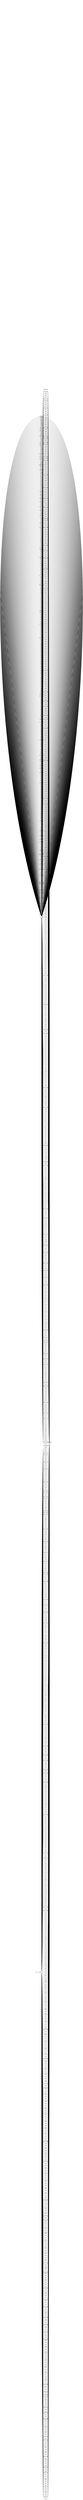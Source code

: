 digraph Automaton {
  rankdir = LR;
  0 [shape=doublecircle,label=""];
  0 -> 0 [label="\u0430-\u045f"]
  0 -> 0 [label="\u1e8b"]
  0 -> 0 [label="\u0371"]
  0 -> 0 [label="\u0523"]
  0 -> 0 [label="\ua697-\ua721"]
  0 -> 0 [label="\u1f60-\u1f67"]
  0 -> 0 [label="\u0521"]
  0 -> 0 [label="\u0525"]
  0 -> 0 [label="\u1e87"]
  0 -> 0 [label="\u1ffd-\u2125"]
  0 -> 0 [label="\u01b6"]
  0 -> 0 [label="\u01b4"]
  0 -> 0 [label="\u1e89"]
  0 -> 0 [label="\uff3b-\uffff"]
  0 -> 0 [label="\u1e85"]
  0 -> 0 [label="\u1f5e"]
  0 -> 0 [label="\u051b"]
  0 -> 0 [label="\u1f5c"]
  0 -> 0 [label="\u051f"]
  0 -> 0 [label="\u1e81"]
  0 -> 0 [label="\u01b9-\u01bb"]
  0 -> 0 [label="\u051d"]
  0 -> 0 [label="\u1f5a"]
  0 -> 0 [label="\u1e83"]
  0 -> 0 [label="\u01c6"]
  0 -> 0 [label="\u0377-\u0385"]
  0 -> 0 [label="\u1f57-\u1f58"]
  0 -> 0 [label="\u1f55"]
  0 -> 0 [label="\u2170-\u2182"]
  0 -> 0 [label="\u01bd-\u01c3"]
  0 -> 0 [label="\u1e95"]
  0 -> 0 [label="\u1e91"]
  0 -> 0 [label="\u01cc"]
  0 -> 1 [label="\u0000-\u0020"]
  0 -> 0 [label="\u1f53"]
  0 -> 0 [label="\u1e93"]
  0 -> 0 [label="\u1f51"]
  0 -> 0 [label="\u1f4e-\u1f4f"]
  0 -> 0 [label="\u0527-\u0530"]
  0 -> 0 [label="\u0373-\u0375"]
  0 -> 0 [label="\u01c9"]
  0 -> 0 [label="\u1e8d"]
  0 -> 0 [label="\u00d7"]
  0 -> 0 [label="\u1e8f"]
  0 -> 0 [label="\u0507"]
  0 -> 0 [label="\u1e73"]
  0 -> 0 [label="\u019e"]
  0 -> 0 [label="\ua7a9-\ufaff"]
  0 -> 0 [label="\u0465"]
  0 -> 0 [label="\u0509"]
  0 -> 0 [label="\u038b"]
  0 -> 0 [label="\u1e71"]
  0 -> 0 [label="\u1e6f"]
  0 -> 0 [label="\u0461"]
  0 -> 0 [label="\u0199-\u019b"]
  0 -> 0 [label="\u050b"]
  0 -> 0 [label="\u1e6d"]
  0 -> 0 [label="\u0463"]
  0 -> 0 [label="\u0387"]
  0 -> 0 [label="\ua7a7"]
  0 -> 0 [label="\u1f40-\u1f47"]
  0 -> 0 [label="\u0501"]
  0 -> 0 [label="\u01a5"]
  0 -> 0 [label="\u0503"]
  0 -> 0 [label="\u1e6b"]
  0 -> 0 [label="\ufb07-\ufb12"]
  0 -> 0 [label="\u1e69"]
  0 -> 0 [label="\u01a1"]
  0 -> 0 [label="\u1e67"]
  0 -> 0 [label="\u0505"]
  0 -> 0 [label="\u01a3"]
  0 -> 0 [label="\u01aa-\u01ab"]
  0 -> 0 [label="\u10c6-\u1dff"]
  0 -> 0 [label="\u1e7f"]
  0 -> 0 [label="\u0515"]
  0 -> 0 [label="\u1e7d"]
  0 -> 0 [label="\u24d0-\u2bff"]
  0 -> 0 [label="\u0517"]
  0 -> 0 [label="\u1e7b"]
  0 -> 0 [label="\u0519"]
  0 -> 0 [label="\u01a8"]
  0 -> 0 [label="\ua7a5"]
  0 -> 0 [label="\u1e79"]
  0 -> 0 [label="\u050d"]
  0 -> 0 [label="\u01b0"]
  0 -> 0 [label="\u050f"]
  0 -> 0 [label="\u2cee-\ua63f"]
  0 -> 0 [label="\u1e77"]
  0 -> 0 [label="\u0511"]
  0 -> 0 [label="\u1f30-\u1f37"]
  0 -> 0 [label="\u1e75"]
  0 -> 0 [label="\ua7a3"]
  0 -> 0 [label="\u01ad"]
  0 -> 0 [label="\u00df-\u00ff"]
  0 -> 0 [label="\u0513"]
  0 -> 0 [label="\ua7a1"]
  0 -> 0 [label="\u038d"]
  0 -> 0 [label="\u0113"]
  0 -> 0 [label="\u04f3"]
  0 -> 0 [label="\ufb18-\uff20"]
  0 -> 0 [label="\u01e9"]
  0 -> 0 [label="\u1ebb"]
  0 -> 0 [label="\u01e7"]
  0 -> 0 [label="\u0111"]
  0 -> 0 [label="\u04f1"]
  0 -> 0 [label="!-@"]
  0 -> 0 [label="\u1ebd"]
  0 -> 0 [label="\u04ef"]
  0 -> 0 [label="\u010f"]
  0 -> 0 [label="\u1ebf"]
  0 -> 0 [label="\u2c2f-\u2c5f"]
  0 -> 0 [label="\u04ed"]
  0 -> 0 [label="\u01eb"]
  0 -> 0 [label="\u010d"]
  0 -> 0 [label="\u0119"]
  0 -> 0 [label="\u01ef"]
  0 -> 0 [label="\ua723"]
  0 -> 0 [label="\u01ed"]
  0 -> 0 [label="\u1eb5"]
  0 -> 0 [label="\u0117"]
  0 -> 0 [label="\u04eb"]
  0 -> 0 [label="\u1eb7"]
  0 -> 0 [label="\ua725"]
  0 -> 0 [label="\u0115"]
  0 -> 0 [label="\u04e9"]
  0 -> 0 [label="\u01f3"]
  0 -> 0 [label="\u04e7"]
  0 -> 0 [label="\u1eb9"]
  0 -> 0 [label="\ua729"]
  0 -> 0 [label="\u0105"]
  0 -> 0 [label="\u04ff"]
  0 -> 0 [label="\u01f5"]
  0 -> 0 [label="\u1ec7"]
  0 -> 0 [label="\u1ec9"]
  0 -> 0 [label="\u04fd"]
  0 -> 0 [label="\ua727"]
  0 -> 0 [label="\u1ecb"]
  0 -> 0 [label="\u01f9"]
  0 -> 0 [label="\u0103"]
  0 -> 0 [label="\u04fb"]
  0 -> 0 [label="\ua72b"]
  0 -> 0 [label="\u0101"]
  0 -> 0 [label="\u04f9"]
  0 -> 0 [label="\u1ec1"]
  0 -> 0 [label="\u1ec3"]
  0 -> 0 [label="\u01fb"]
  0 -> 0 [label="\u010b"]
  0 -> 0 [label="\u04f7"]
  0 -> 0 [label="\ua72d"]
  0 -> 0 [label="\ua733"]
  0 -> 0 [label="\u0109"]
  0 -> 0 [label="\u04f5"]
  0 -> 0 [label="\u01ff"]
  0 -> 0 [label="\u0107"]
  0 -> 0 [label="\u01fd"]
  0 -> 0 [label="\ua72f-\ua731"]
  0 -> 0 [label="\u1ec5"]
  0 -> 0 [label="\u012b"]
  0 -> 0 [label="\u04d7"]
  0 -> 0 [label="\u01ce"]
  0 -> 0 [label="\u1ea3"]
  0 -> 0 [label="\u1ea1"]
  0 -> 0 [label="\u2c61"]
  0 -> 0 [label="\u04d9"]
  0 -> 0 [label="\u1ea5"]
  0 -> 0 [label="\u01d0"]
  0 -> 0 [label="\u0127"]
  0 -> 0 [label="\u2c65-\u2c66"]
  0 -> 0 [label="\u01d2"]
  0 -> 0 [label="\u0129"]
  0 -> 0 [label="\u04d5"]
  0 -> 0 [label="\u01d4"]
  0 -> 0 [label="\u1e9c-\u1e9d"]
  0 -> 0 [label="\u04d1"]
  0 -> 0 [label="\u0133"]
  0 -> 0 [label="\u2133-\u215f"]
  0 -> 0 [label="\u01d6"]
  0 -> 0 [label="\u04d3"]
  0 -> 0 [label="\u1e9f"]
  0 -> 0 [label="\u012d"]
  0 -> 0 [label="\u04ce-\u04cf"]
  0 -> 0 [label="\u01d8"]
  0 -> 0 [label="\u1f70-\u1f7f"]
  0 -> 0 [label="\u012f"]
  0 -> 0 [label="\u011d"]
  0 -> 0 [label="\u01da"]
  0 -> 0 [label="\u1eaf"]
  0 -> 0 [label="\u01dc-\u01dd"]
  0 -> 0 [label="\u011f"]
  0 -> 0 [label="\u1ead"]
  0 -> 0 [label="\u04e5"]
  0 -> 0 [label="\u04e1"]
  0 -> 0 [label="\u1eb3"]
  0 -> 0 [label="\u011b"]
  0 -> 0 [label="\u04e3"]
  0 -> 0 [label="\u1eb1"]
  0 -> 0 [label="\u01df"]
  0 -> 0 [label="\u01e1"]
  0 -> 0 [label="\u1ea9"]
  0 -> 0 [label="\u04dd"]
  0 -> 0 [label="\u0125"]
  0 -> 0 [label="\u01e3"]
  0 -> 0 [label="\u1ea7"]
  0 -> 0 [label="\u04df"]
  0 -> 0 [label="\u04db"]
  0 -> 0 [label="\u0346-\u036f"]
  0 -> 0 [label="\u0121"]
  0 -> 0 [label="\u1eab"]
  0 -> 0 [label="\u01e5"]
  0 -> 0 [label="\u0123"]
  0 -> 0 [label="\u1fc5"]
  0 -> 0 [label="\u1e0d"]
  0 -> 0 [label="\u1eeb"]
  0 -> 0 [label="\u0148"]
  0 -> 0 [label="\ua657"]
  0 -> 0 [label="\u0225"]
  0 -> 0 [label="\ua765"]
  0 -> 0 [label="\ua659"]
  0 -> 0 [label="\ua68b"]
  0 -> 0 [label="\u1e0f"]
  0 -> 0 [label="\u04ab"]
  0 -> 0 [label="\u0223"]
  0 -> 0 [label="\ua689"]
  0 -> 0 [label="\ua761"]
  0 -> 0 [label="\u1e11"]
  0 -> 0 [label="\u04a9"]
  0 -> 0 [label="\u2c73-\u2c74"]
  0 -> 0 [label="\u1ee7"]
  0 -> 0 [label="\u04a7"]
  0 -> 0 [label="\u1fbf-\u1fc1"]
  0 -> 0 [label="\u1ee9"]
  0 -> 0 [label="\u0221"]
  0 -> 0 [label="\ua655"]
  0 -> 0 [label="\u014b"]
  0 -> 0 [label="\ua763"]
  0 -> 0 [label="\ua687"]
  0 -> 0 [label="\u1e13"]
  0 -> 0 [label="\ua75d"]
  0 -> 0 [label="\u1ef1"]
  0 -> 0 [label="\u0142"]
  0 -> 0 [label="\ua651"]
  0 -> 0 [label="\ua685"]
  0 -> 0 [label="\u03d7"]
  0 -> 0 [label="\u021f"]
  0 -> 0 [label="\u04b3"]
  0 -> 0 [label="\ua75f"]
  0 -> 0 [label="\u1ef3"]
  0 -> 0 [label="\u0140"]
  0 -> 0 [label="\ua653"]
  0 -> 0 [label="\u03d9"]
  0 -> 0 [label="\u1e15"]
  0 -> 0 [label="\u021d"]
  0 -> 0 [label="\u04b1"]
  0 -> 0 [label="\ua683"]
  0 -> 0 [label="\u1e17"]
  0 -> 0 [label="\u04af"]
  0 -> 0 [label="\u2c76-\u2c7d"]
  0 -> 0 [label="\ua75b"]
  0 -> 0 [label="\u03d2-\u03d4"]
  0 -> 0 [label="\ua64d"]
  0 -> 0 [label="\u1eed"]
  0 -> 0 [label="\u0146"]
  0 -> 0 [label="\u04ad"]
  0 -> 0 [label="\u021b"]
  0 -> 0 [label="\ua681"]
  0 -> 0 [label="\ua64f"]
  0 -> 0 [label="\u1eef"]
  0 -> 0 [label="\u0144"]
  0 -> 0 [label="\u1e19"]
  0 -> 0 [label="\u1e01"]
  0 -> 0 [label="\u2c6a"]
  0 -> 0 [label="\u1ef7"]
  0 -> 0 [label="\u013c"]
  0 -> 0 [label="\u03dd"]
  0 -> 0 [label="\u049f"]
  0 -> 0 [label="\ua757"]
  0 -> 0 [label="\ua759"]
  0 -> 0 [label="\ua665"]
  0 -> 0 [label="\u03df"]
  0 -> 0 [label="\u1e03"]
  0 -> 0 [label="\u2c6c"]
  0 -> 0 [label="\u1ef9"]
  0 -> 0 [label="\u013a"]
  0 -> 0 [label="\u0231"]
  0 -> 0 [label="\u049d"]
  0 -> 0 [label="\u022f"]
  0 -> 0 [label="\ua695"]
  0 -> 0 [label="\ua661"]
  0 -> 0 [label="\u03db"]
  0 -> 0 [label="\u1fb5"]
  0 -> 0 [label="\u049b"]
  0 -> 0 [label="\u2c68"]
  0 -> 0 [label="\u1ef5"]
  0 -> 0 [label="\u013e"]
  0 -> 0 [label="\u022d"]
  0 -> 0 [label="\ua755"]
  0 -> 0 [label="\u1e05"]
  0 -> 0 [label="\ua663"]
  0 -> 0 [label="\ua751"]
  0 -> 0 [label="\u1efd"]
  0 -> 0 [label="\ua65d"]
  0 -> 0 [label="\ua693"]
  0 -> 0 [label="\u1e07"]
  0 -> 0 [label="\u0135"]
  0 -> 0 [label="\u04a5"]
  0 -> 0 [label="\u2c71"]
  0 -> 0 [label="\ua753"]
  0 -> 0 [label="\ua65f"]
  0 -> 0 [label="\u03e5"]
  0 -> 0 [label="\u1e09"]
  0 -> 0 [label="\ua691"]
  0 -> 0 [label="\u1fbd"]
  0 -> 0 [label="\u022b"]
  0 -> 0 [label="\ua68f"]
  0 -> 0 [label="\u1e0b"]
  0 -> 0 [label="\u04a3"]
  0 -> 0 [label="\ua65b"]
  0 -> 0 [label="\u03e1"]
  0 -> 0 [label="\u0229"]
  0 -> 0 [label="\u1efb"]
  0 -> 0 [label="\ua74d"]
  0 -> 0 [label="\u04a1"]
  0 -> 0 [label="\u0227"]
  0 -> 0 [label="\ua68d"]
  0 -> 0 [label="\u0137-\u0138"]
  0 -> 0 [label="\ua74f"]
  0 -> 0 [label="\u03e3"]
  0 -> 0 [label="\u020b"]
  0 -> 0 [label="\u2c93"]
  0 -> 0 [label="\u1ed3"]
  0 -> 0 [label="\u1e29"]
  0 -> 0 [label="\u0161"]
  0 -> 0 [label="\u04c4"]
  0 -> 0 [label="\u2c91"]
  0 -> 0 [label="\u03eb"]
  0 -> 0 [label="\u1ed1"]
  0 -> 0 [label="\u1e27"]
  0 -> 0 [label="\u0163"]
  0 -> 0 [label="\u04c6"]
  0 -> 0 [label="\ua74b"]
  0 -> 0 [label="\u024f-\u0344"]
  0 -> 0 [label="\u03e9"]
  0 -> 0 [label="\ua749"]
  0 -> 0 [label="\u0207"]
  0 -> 0 [label="\u1ecf"]
  0 -> 0 [label="\u2c8f"]
  0 -> 0 [label="\u04c2"]
  0 -> 0 [label="\ua747"]
  0 -> 0 [label="\u0209"]
  0 -> 0 [label="\u0165"]
  0 -> 0 [label="\u1ecd"]
  0 -> 0 [label="\u2c8d"]
  0 -> 0 [label="\u03e7"]
  0 -> 0 [label="\u1e2b"]
  0 -> 0 [label="\u03f2-\u03f3"]
  0 -> 0 [label="\ua66b"]
  0 -> 0 [label="\u1fb0-\u1fb1"]
  0 -> 0 [label="\u1e2f"]
  0 -> 0 [label="\u2c99"]
  0 -> 0 [label="\ua745"]
  0 -> 0 [label="\u04ca"]
  0 -> 0 [label="\u1ed9"]
  0 -> 0 [label="\u015b"]
  0 -> 0 [label="\u1e2d"]
  0 -> 0 [label="\u2c97"]
  0 -> 0 [label="\u0205"]
  0 -> 0 [label="\u04cc"]
  0 -> 0 [label="\u1ed7"]
  0 -> 0 [label="\u0201"]
  0 -> 0 [label="\u015d"]
  0 -> 0 [label="\ua743"]
  0 -> 0 [label="\ua667"]
  0 -> 0 [label="\u1e33"]
  0 -> 0 [label="\u1ed5"]
  0 -> 0 [label="\u2c95"]
  0 -> 0 [label="\u03ef"]
  0 -> 0 [label="\u04c8"]
  0 -> 0 [label="\ua669"]
  0 -> 0 [label="\u0203"]
  0 -> 0 [label="\u015f"]
  0 -> 0 [label="\u03ed"]
  0 -> 0 [label="\ua741"]
  0 -> 0 [label="\u1e31"]
  0 -> 0 [label="\u2c85"]
  0 -> 0 [label="\u0217"]
  0 -> 0 [label="\u03f8"]
  0 -> 0 [label="\u0557-\u0586"]
  0 -> 0 [label="\u1edf"]
  0 -> 0 [label="\u04b7"]
  0 -> 0 [label="\ua73f"]
  0 -> 0 [label="\u1edd"]
  0 -> 0 [label="\u04b9"]
  0 -> 0 [label="\u1e1b"]
  0 -> 0 [label="\ua73d"]
  0 -> 0 [label="\ua64b"]
  0 -> 0 [label="\u0219"]
  0 -> 0 [label="\u0155"]
  0 -> 0 [label="\u2127-\u2129"]
  0 -> 0 [label="\u03f6"]
  0 -> 0 [label="\ua649"]
  0 -> 0 [label="\u0157"]
  0 -> 0 [label="\u1e1f"]
  0 -> 0 [label="\u2c83"]
  0 -> 0 [label="\ua73b"]
  0 -> 0 [label="\ua647"]
  0 -> 0 [label="\u0215"]
  0 -> 0 [label="\u0159"]
  0 -> 0 [label="\u1e1d"]
  0 -> 0 [label="\u2c81"]
  0 -> 0 [label="\u1edb"]
  0 -> 0 [label="\u04b5"]
  0 -> 0 [label="\u1e23"]
  0 -> 0 [label="\ua645"]
  0 -> 0 [label="\ua739"]
  0 -> 0 [label="\u1ee5"]
  0 -> 0 [label="\u0211"]
  0 -> 0 [label="\u014d"]
  0 -> 0 [label="\u04bd"]
  0 -> 0 [label="\ua66d-\ua67f"]
  0 -> 0 [label="\u1e21"]
  0 -> 0 [label="\u2c8b"]
  0 -> 0 [label="\ua737"]
  0 -> 0 [label="\u0213"]
  0 -> 0 [label="\u014f"]
  0 -> 0 [label="\u04bf"]
  0 -> 0 [label="\u020d"]
  0 -> 0 [label="\u0151"]
  0 -> 0 [label="\u03fb-\u03fc"]
  0 -> 0 [label="\u04bb"]
  0 -> 0 [label="\u212c-\u2131"]
  0 -> 0 [label="\u1ee3"]
  0 -> 0 [label="\ua643"]
  0 -> 0 [label="\ua735"]
  0 -> 0 [label="\u1e25"]
  0 -> 0 [label="\u2c89"]
  0 -> 0 [label="\u2c87"]
  0 -> 0 [label="[-\u00b4"]
  0 -> 0 [label="\u020f"]
  0 -> 0 [label="\u0153"]
  0 -> 0 [label="\u1ee1"]
  0 -> 0 [label="\ua641"]
  0 -> 0 [label="\u0475"]
  0 -> 0 [label="\u1ff5"]
  0 -> 0 [label="\u2ca7"]
  0 -> 0 [label="\u2ca9"]
  0 -> 0 [label="\u1e45"]
  0 -> 0 [label="\u017e"]
  0 -> 0 [label="\u2cab"]
  0 -> 0 [label="\u017c"]
  0 -> 0 [label="\u0479"]
  0 -> 0 [label="\u1e41"]
  0 -> 0 [label="\u017a"]
  0 -> 0 [label="\u0477"]
  0 -> 0 [label="\ua791-\ua79f"]
  0 -> 0 [label="\u1e43"]
  0 -> 0 [label="\u2cad"]
  0 -> 0 [label="\u1e4b"]
  0 -> 0 [label="\u0177"]
  0 -> 0 [label="\ua78e-\ua78f"]
  0 -> 0 [label="\u047b"]
  0 -> 0 [label="\u03a2"]
  0 -> 0 [label="\u2caf"]
  0 -> 0 [label="\u024d"]
  0 -> 0 [label="\u2cb1"]
  0 -> 0 [label="\u047f"]
  0 -> 0 [label="\u1e47"]
  0 -> 0 [label="\u0175"]
  0 -> 0 [label="\u1f1e-\u1f27"]
  0 -> 0 [label="\u2cb3"]
  0 -> 0 [label="\u047d"]
  0 -> 0 [label="\u1e49"]
  0 -> 0 [label="\u0469"]
  0 -> 0 [label="\u0173"]
  0 -> 0 [label="\u2ce3-\u2cea"]
  0 -> 0 [label="\u2c9b"]
  0 -> 0 [label="\u1e37"]
  0 -> 0 [label="\u0171"]
  0 -> 0 [label="\ua787-\ua78a"]
  0 -> 0 [label="\u1e39"]
  0 -> 0 [label="\u0467"]
  0 -> 0 [label="\u2c9d"]
  0 -> 0 [label="\u016f"]
  0 -> 0 [label="\u2c9f"]
  0 -> 0 [label="\u0588-\u109f"]
  0 -> 0 [label="\u2cec"]
  0 -> 0 [label="\ua78c"]
  0 -> 0 [label="\u046b"]
  0 -> 0 [label="\u2184-\u24b5"]
  0 -> 0 [label="\u016d"]
  0 -> 0 [label="\u1e35"]
  0 -> 0 [label="\ua781"]
  0 -> 0 [label="\u1fed-\u1ff1"]
  0 -> 0 [label="\u2ca1"]
  0 -> 0 [label="\u046f"]
  0 -> 0 [label="\u1e3d"]
  0 -> 0 [label="\u03ac-\u03af"]
  0 -> 0 [label="\u016b"]
  0 -> 0 [label="\ua783"]
  0 -> 0 [label="\u2ca3"]
  0 -> 0 [label="\u046d"]
  0 -> 0 [label="\u1e3f"]
  0 -> 0 [label="\u0473"]
  0 -> 0 [label="\u1e3b"]
  0 -> 0 [label="\u0169"]
  0 -> 0 [label="\u2ca5"]
  0 -> 0 [label="\u0471"]
  0 -> 0 [label="\ua785"]
  0 -> 0 [label="\u0167"]
  0 -> 0 [label="\u1e5f"]
  0 -> 0 [label="\u2cc3"]
  0 -> 0 [label="\u048d"]
  0 -> 0 [label="\ua77c"]
  0 -> 0 [label="\u023c"]
  0 -> 0 [label="\ua77a"]
  0 -> 0 [label="\u1e5d"]
  0 -> 0 [label="\u2cc1"]
  0 -> 0 [label="\u048f"]
  0 -> 0 [label="\u2cdb"]
  0 -> 0 [label="\u2cdf"]
  0 -> 0 [label="\ua77f"]
  0 -> 0 [label="\u00b6-\u00bf"]
  0 -> 0 [label="\u0491"]
  0 -> 0 [label="\u2cc5"]
  0 -> 0 [label="\u0195"]
  0 -> 0 [label="\u1fdc-\u1fe1"]
  0 -> 0 [label="\u2cdd"]
  0 -> 0 [label="\u023f-\u0240"]
  0 -> 0 [label="\u1eff-\u1f07"]
  0 -> 0 [label="\u1e5b"]
  0 -> 0 [label="\u0493"]
  0 -> 0 [label="\u1e65"]
  0 -> 0 [label="\u2cc9"]
  0 -> 0 [label="\u0192"]
  0 -> 0 [label="\u03b1-\u03c1"]
  0 -> 0 [label="\u0495"]
  0 -> 0 [label="\u2ce1"]
  0 -> 0 [label="\ua76f-\ua778"]
  0 -> 0 [label="\u2cc7"]
  0 -> 0 [label="\u0497"]
  0 -> 0 [label="\u0233-\u0239"]
  0 -> 0 [label="\u1e63"]
  0 -> 0 [label="\u1fe5"]
  0 -> 0 [label="\u2ccb"]
  0 -> 0 [label="\u1e61"]
  0 -> 0 [label="\u0499"]
  0 -> 0 [label="\u1e53"]
  0 -> 0 [label="\u2cb5"]
  0 -> 0 [label="\u0247"]
  0 -> 0 [label="\u2ccf"]
  0 -> 0 [label="\u1fcd-\u1fd1"]
  0 -> 0 [label="\u1e51"]
  0 -> 0 [label="\u018c-\u018d"]
  0 -> 0 [label="\u0249"]
  0 -> 0 [label="\ua76d"]
  0 -> 0 [label="\u2ccd"]
  0 -> 0 [label="\u2cd3"]
  0 -> 0 [label="\u1e4f"]
  0 -> 0 [label="\u2cb9"]
  0 -> 0 [label="\u024b"]
  0 -> 0 [label="\u2cb7"]
  0 -> 0 [label="\u0481-\u0489"]
  0 -> 0 [label="\u2cd1"]
  0 -> 0 [label="\u0188"]
  0 -> 0 [label="\u1e4d"]
  0 -> 0 [label="\ua769"]
  0 -> 0 [label="\u1e59"]
  0 -> 0 [label="\u1fd4-\u1fd5"]
  0 -> 0 [label="\u2cd5"]
  0 -> 0 [label="\u0242"]
  0 -> 0 [label="\u1f10-\u1f17"]
  0 -> 0 [label="\ua767"]
  0 -> 0 [label="\u1e57"]
  0 -> 0 [label="\u2cbb"]
  0 -> 0 [label="\u0185"]
  0 -> 0 [label="\u2cd9"]
  0 -> 0 [label="\u048b"]
  0 -> 0 [label="\u2cbf"]
  0 -> 0 [label="\u1e55"]
  0 -> 0 [label="\u0180"]
  0 -> 0 [label="\u2cbd"]
  0 -> 0 [label="\u0183"]
  0 -> 0 [label="\ua76b"]
  0 -> 0 [label="\u03c3-\u03ce"]
  0 -> 0 [label="\u2cd7"]
  1 [shape=circle,label=""];
  1 -> 0 [label="\u0430-\u045f"]
  1 -> 0 [label="\u1e8b"]
  1 -> 0 [label="\u0371"]
  1 -> 0 [label="\u0523"]
  1 -> 0 [label="\ua697-\ua721"]
  1 -> 0 [label="\u1f60-\u1f67"]
  1 -> 0 [label="\u0521"]
  1 -> 0 [label="\u0525"]
  1 -> 0 [label="\u1e87"]
  1 -> 0 [label="\u1ffd-\u2125"]
  1 -> 0 [label="\u01b6"]
  1 -> 0 [label="\u01b4"]
  1 -> 0 [label="\u1e89"]
  1 -> 0 [label="\uff3b-\uffff"]
  1 -> 0 [label="\u1e85"]
  1 -> 0 [label="\u1f5e"]
  1 -> 0 [label="\u051b"]
  1 -> 0 [label="\u1f5c"]
  1 -> 0 [label="\u051f"]
  1 -> 0 [label="\u1e81"]
  1 -> 0 [label="\u01b9-\u01bb"]
  1 -> 0 [label="\u051d"]
  1 -> 0 [label="\u1f5a"]
  1 -> 0 [label="\u1e83"]
  1 -> 0 [label="\u01c6"]
  1 -> 0 [label="\u0377-\u0385"]
  1 -> 0 [label="\u1f57-\u1f58"]
  1 -> 0 [label="\u1f55"]
  1 -> 0 [label="\u2170-\u2182"]
  1 -> 0 [label="\u01bd-\u01c3"]
  1 -> 0 [label="\u1e95"]
  1 -> 0 [label="\u1e91"]
  1 -> 0 [label="\u01cc"]
  1 -> 1 [label="\u0000-\u0020"]
  1 -> 0 [label="\u1f53"]
  1 -> 0 [label="\u1e93"]
  1 -> 0 [label="\u1f51"]
  1 -> 0 [label="\u1f4e-\u1f4f"]
  1 -> 0 [label="\u0527-\u0530"]
  1 -> 0 [label="\u0373-\u0375"]
  1 -> 0 [label="\u01c9"]
  1 -> 0 [label="\u1e8d"]
  1 -> 0 [label="\u00d7"]
  1 -> 0 [label="\u1e8f"]
  1 -> 0 [label="\u0507"]
  1 -> 0 [label="\u1e73"]
  1 -> 0 [label="\u019e"]
  1 -> 0 [label="\ua7a9-\ufaff"]
  1 -> 0 [label="\u0465"]
  1 -> 0 [label="\u0509"]
  1 -> 0 [label="\u038b"]
  1 -> 0 [label="\u1e71"]
  1 -> 0 [label="\u1e6f"]
  1 -> 0 [label="\u0461"]
  1 -> 0 [label="\u0199-\u019b"]
  1 -> 0 [label="\u050b"]
  1 -> 0 [label="\u1e6d"]
  1 -> 0 [label="\u0463"]
  1 -> 0 [label="\u0387"]
  1 -> 0 [label="\ua7a7"]
  1 -> 0 [label="\u1f40-\u1f47"]
  1 -> 0 [label="\u0501"]
  1 -> 0 [label="\u01a5"]
  1 -> 0 [label="\u0503"]
  1 -> 0 [label="\u1e6b"]
  1 -> 0 [label="\ufb07-\ufb12"]
  1 -> 0 [label="\u1e69"]
  1 -> 0 [label="\u01a1"]
  1 -> 0 [label="\u1e67"]
  1 -> 0 [label="\u0505"]
  1 -> 0 [label="\u01a3"]
  1 -> 0 [label="\u01aa-\u01ab"]
  1 -> 0 [label="\u10c6-\u1dff"]
  1 -> 0 [label="\u1e7f"]
  1 -> 0 [label="\u0515"]
  1 -> 0 [label="\u1e7d"]
  1 -> 0 [label="\u24d0-\u2bff"]
  1 -> 0 [label="\u0517"]
  1 -> 0 [label="\u1e7b"]
  1 -> 0 [label="\u0519"]
  1 -> 0 [label="\u01a8"]
  1 -> 0 [label="\ua7a5"]
  1 -> 0 [label="\u1e79"]
  1 -> 0 [label="\u050d"]
  1 -> 0 [label="\u01b0"]
  1 -> 0 [label="\u050f"]
  1 -> 0 [label="\u2cee-\ua63f"]
  1 -> 0 [label="\u1e77"]
  1 -> 0 [label="\u0511"]
  1 -> 0 [label="\u1f30-\u1f37"]
  1 -> 0 [label="\u1e75"]
  1 -> 0 [label="\ua7a3"]
  1 -> 0 [label="\u01ad"]
  1 -> 0 [label="\u00df-\u00ff"]
  1 -> 0 [label="\u0513"]
  1 -> 0 [label="\ua7a1"]
  1 -> 0 [label="\u038d"]
  1 -> 0 [label="\u0113"]
  1 -> 0 [label="\u04f3"]
  1 -> 0 [label="\ufb18-\uff20"]
  1 -> 0 [label="\u01e9"]
  1 -> 0 [label="\u1ebb"]
  1 -> 0 [label="\u01e7"]
  1 -> 0 [label="\u0111"]
  1 -> 0 [label="\u04f1"]
  1 -> 0 [label="!-@"]
  1 -> 0 [label="\u1ebd"]
  1 -> 0 [label="\u04ef"]
  1 -> 0 [label="\u010f"]
  1 -> 0 [label="\u1ebf"]
  1 -> 0 [label="\u2c2f-\u2c5f"]
  1 -> 0 [label="\u04ed"]
  1 -> 0 [label="\u01eb"]
  1 -> 0 [label="\u010d"]
  1 -> 0 [label="\u0119"]
  1 -> 0 [label="\u01ef"]
  1 -> 0 [label="\ua723"]
  1 -> 0 [label="\u01ed"]
  1 -> 0 [label="\u1eb5"]
  1 -> 0 [label="\u0117"]
  1 -> 0 [label="\u04eb"]
  1 -> 0 [label="\u1eb7"]
  1 -> 0 [label="\ua725"]
  1 -> 0 [label="\u0115"]
  1 -> 0 [label="\u04e9"]
  1 -> 0 [label="\u01f3"]
  1 -> 0 [label="\u04e7"]
  1 -> 0 [label="\u1eb9"]
  1 -> 0 [label="\ua729"]
  1 -> 0 [label="\u0105"]
  1 -> 0 [label="\u04ff"]
  1 -> 0 [label="\u01f5"]
  1 -> 0 [label="\u1ec7"]
  1 -> 0 [label="\u1ec9"]
  1 -> 0 [label="\u04fd"]
  1 -> 0 [label="\ua727"]
  1 -> 0 [label="\u1ecb"]
  1 -> 0 [label="\u01f9"]
  1 -> 0 [label="\u0103"]
  1 -> 0 [label="\u04fb"]
  1 -> 0 [label="\ua72b"]
  1 -> 0 [label="\u0101"]
  1 -> 0 [label="\u04f9"]
  1 -> 0 [label="\u1ec1"]
  1 -> 0 [label="\u1ec3"]
  1 -> 0 [label="\u01fb"]
  1 -> 0 [label="\u010b"]
  1 -> 0 [label="\u04f7"]
  1 -> 0 [label="\ua72d"]
  1 -> 0 [label="\ua733"]
  1 -> 0 [label="\u0109"]
  1 -> 0 [label="\u04f5"]
  1 -> 0 [label="\u01ff"]
  1 -> 0 [label="\u0107"]
  1 -> 0 [label="\u01fd"]
  1 -> 0 [label="\ua72f-\ua731"]
  1 -> 0 [label="\u1ec5"]
  1 -> 0 [label="\u012b"]
  1 -> 0 [label="\u04d7"]
  1 -> 0 [label="\u01ce"]
  1 -> 0 [label="\u1ea3"]
  1 -> 0 [label="\u1ea1"]
  1 -> 0 [label="\u2c61"]
  1 -> 0 [label="\u04d9"]
  1 -> 0 [label="\u1ea5"]
  1 -> 0 [label="\u01d0"]
  1 -> 0 [label="\u0127"]
  1 -> 0 [label="\u2c65-\u2c66"]
  1 -> 0 [label="\u01d2"]
  1 -> 0 [label="\u0129"]
  1 -> 0 [label="\u04d5"]
  1 -> 0 [label="\u01d4"]
  1 -> 0 [label="\u1e9c-\u1e9d"]
  1 -> 0 [label="\u04d1"]
  1 -> 0 [label="\u0133"]
  1 -> 0 [label="\u2133-\u215f"]
  1 -> 0 [label="\u01d6"]
  1 -> 0 [label="\u04d3"]
  1 -> 0 [label="\u1e9f"]
  1 -> 0 [label="\u012d"]
  1 -> 0 [label="\u04ce-\u04cf"]
  1 -> 0 [label="\u01d8"]
  1 -> 0 [label="\u1f70-\u1f7f"]
  1 -> 0 [label="\u012f"]
  1 -> 0 [label="\u011d"]
  1 -> 0 [label="\u01da"]
  1 -> 0 [label="\u1eaf"]
  1 -> 0 [label="\u01dc-\u01dd"]
  1 -> 0 [label="\u011f"]
  1 -> 0 [label="\u1ead"]
  1 -> 0 [label="\u04e5"]
  1 -> 0 [label="\u04e1"]
  1 -> 0 [label="\u1eb3"]
  1 -> 0 [label="\u011b"]
  1 -> 0 [label="\u04e3"]
  1 -> 0 [label="\u1eb1"]
  1 -> 0 [label="\u01df"]
  1 -> 0 [label="\u01e1"]
  1 -> 0 [label="\u1ea9"]
  1 -> 0 [label="\u04dd"]
  1 -> 0 [label="\u0125"]
  1 -> 0 [label="\u01e3"]
  1 -> 0 [label="\u1ea7"]
  1 -> 0 [label="\u04df"]
  1 -> 0 [label="\u04db"]
  1 -> 0 [label="\u0346-\u036f"]
  1 -> 0 [label="\u0121"]
  1 -> 0 [label="\u1eab"]
  1 -> 0 [label="\u01e5"]
  1 -> 0 [label="\u0123"]
  1 -> 0 [label="\u1fc5"]
  1 -> 0 [label="\u1e0d"]
  1 -> 0 [label="\u1eeb"]
  1 -> 0 [label="\u0148"]
  1 -> 0 [label="\ua657"]
  1 -> 0 [label="\u0225"]
  1 -> 0 [label="\ua765"]
  1 -> 0 [label="\ua659"]
  1 -> 0 [label="\ua68b"]
  1 -> 0 [label="\u1e0f"]
  1 -> 0 [label="\u04ab"]
  1 -> 0 [label="\u0223"]
  1 -> 0 [label="\ua689"]
  1 -> 0 [label="\ua761"]
  1 -> 0 [label="\u1e11"]
  1 -> 0 [label="\u04a9"]
  1 -> 0 [label="\u2c73-\u2c74"]
  1 -> 0 [label="\u1ee7"]
  1 -> 0 [label="\u04a7"]
  1 -> 0 [label="\u1fbf-\u1fc1"]
  1 -> 0 [label="\u1ee9"]
  1 -> 0 [label="\u0221"]
  1 -> 0 [label="\ua655"]
  1 -> 0 [label="\u014b"]
  1 -> 0 [label="\ua763"]
  1 -> 0 [label="\ua687"]
  1 -> 0 [label="\u1e13"]
  1 -> 0 [label="\ua75d"]
  1 -> 0 [label="\u1ef1"]
  1 -> 0 [label="\u0142"]
  1 -> 0 [label="\ua651"]
  1 -> 0 [label="\ua685"]
  1 -> 0 [label="\u03d7"]
  1 -> 0 [label="\u021f"]
  1 -> 0 [label="\u04b3"]
  1 -> 0 [label="\ua75f"]
  1 -> 0 [label="\u1ef3"]
  1 -> 0 [label="\u0140"]
  1 -> 0 [label="\ua653"]
  1 -> 0 [label="\u03d9"]
  1 -> 0 [label="\u1e15"]
  1 -> 0 [label="\u021d"]
  1 -> 0 [label="\u04b1"]
  1 -> 0 [label="\ua683"]
  1 -> 0 [label="\u1e17"]
  1 -> 0 [label="\u04af"]
  1 -> 0 [label="\u2c76-\u2c7d"]
  1 -> 0 [label="\ua75b"]
  1 -> 0 [label="\u03d2-\u03d4"]
  1 -> 0 [label="\ua64d"]
  1 -> 0 [label="\u1eed"]
  1 -> 0 [label="\u0146"]
  1 -> 0 [label="\u04ad"]
  1 -> 0 [label="\u021b"]
  1 -> 0 [label="\ua681"]
  1 -> 0 [label="\ua64f"]
  1 -> 0 [label="\u1eef"]
  1 -> 0 [label="\u0144"]
  1 -> 0 [label="\u1e19"]
  1 -> 0 [label="\u1e01"]
  1 -> 0 [label="\u2c6a"]
  1 -> 0 [label="\u1ef7"]
  1 -> 0 [label="\u013c"]
  1 -> 0 [label="\u03dd"]
  1 -> 0 [label="\u049f"]
  1 -> 0 [label="\ua757"]
  1 -> 0 [label="\ua759"]
  1 -> 0 [label="\ua665"]
  1 -> 0 [label="\u03df"]
  1 -> 0 [label="\u1e03"]
  1 -> 0 [label="\u2c6c"]
  1 -> 0 [label="\u1ef9"]
  1 -> 0 [label="\u013a"]
  1 -> 0 [label="\u0231"]
  1 -> 0 [label="\u049d"]
  1 -> 0 [label="\u022f"]
  1 -> 0 [label="\ua695"]
  1 -> 0 [label="\ua661"]
  1 -> 0 [label="\u03db"]
  1 -> 0 [label="\u1fb5"]
  1 -> 0 [label="\u049b"]
  1 -> 0 [label="\u2c68"]
  1 -> 0 [label="\u1ef5"]
  1 -> 0 [label="\u013e"]
  1 -> 0 [label="\u022d"]
  1 -> 0 [label="\ua755"]
  1 -> 0 [label="\u1e05"]
  1 -> 0 [label="\ua663"]
  1 -> 0 [label="\ua751"]
  1 -> 0 [label="\u1efd"]
  1 -> 0 [label="\ua65d"]
  1 -> 0 [label="\ua693"]
  1 -> 0 [label="\u1e07"]
  1 -> 0 [label="\u0135"]
  1 -> 0 [label="\u04a5"]
  1 -> 0 [label="\u2c71"]
  1 -> 0 [label="\ua753"]
  1 -> 0 [label="\ua65f"]
  1 -> 0 [label="\u03e5"]
  1 -> 0 [label="\u1e09"]
  1 -> 0 [label="\ua691"]
  1 -> 0 [label="\u1fbd"]
  1 -> 0 [label="\u022b"]
  1 -> 0 [label="\ua68f"]
  1 -> 0 [label="\u1e0b"]
  1 -> 0 [label="\u04a3"]
  1 -> 0 [label="\ua65b"]
  1 -> 0 [label="\u03e1"]
  1 -> 0 [label="\u0229"]
  1 -> 0 [label="\u1efb"]
  1 -> 0 [label="\ua74d"]
  1 -> 0 [label="\u04a1"]
  1 -> 0 [label="\u0227"]
  1 -> 0 [label="\ua68d"]
  1 -> 0 [label="\u0137-\u0138"]
  1 -> 0 [label="\ua74f"]
  1 -> 0 [label="\u03e3"]
  1 -> 0 [label="\u020b"]
  1 -> 0 [label="\u2c93"]
  1 -> 0 [label="\u1ed3"]
  1 -> 0 [label="\u1e29"]
  1 -> 0 [label="\u0161"]
  1 -> 0 [label="\u04c4"]
  1 -> 0 [label="\u2c91"]
  1 -> 0 [label="\u03eb"]
  1 -> 0 [label="\u1ed1"]
  1 -> 0 [label="\u1e27"]
  1 -> 0 [label="\u0163"]
  1 -> 0 [label="\u04c6"]
  1 -> 0 [label="\ua74b"]
  1 -> 0 [label="\u024f-\u0344"]
  1 -> 0 [label="\u03e9"]
  1 -> 0 [label="\ua749"]
  1 -> 0 [label="\u0207"]
  1 -> 0 [label="\u1ecf"]
  1 -> 0 [label="\u2c8f"]
  1 -> 0 [label="\u04c2"]
  1 -> 0 [label="\ua747"]
  1 -> 0 [label="\u0209"]
  1 -> 0 [label="\u0165"]
  1 -> 0 [label="\u1ecd"]
  1 -> 0 [label="\u2c8d"]
  1 -> 0 [label="\u03e7"]
  1 -> 0 [label="\u1e2b"]
  1 -> 0 [label="\u03f2-\u03f3"]
  1 -> 0 [label="\ua66b"]
  1 -> 0 [label="\u1fb0-\u1fb1"]
  1 -> 0 [label="\u1e2f"]
  1 -> 0 [label="\u2c99"]
  1 -> 0 [label="\ua745"]
  1 -> 0 [label="\u04ca"]
  1 -> 0 [label="\u1ed9"]
  1 -> 0 [label="\u015b"]
  1 -> 0 [label="\u1e2d"]
  1 -> 0 [label="\u2c97"]
  1 -> 0 [label="\u0205"]
  1 -> 0 [label="\u04cc"]
  1 -> 0 [label="\u1ed7"]
  1 -> 0 [label="\u0201"]
  1 -> 0 [label="\u015d"]
  1 -> 0 [label="\ua743"]
  1 -> 0 [label="\ua667"]
  1 -> 0 [label="\u1e33"]
  1 -> 0 [label="\u1ed5"]
  1 -> 0 [label="\u2c95"]
  1 -> 0 [label="\u03ef"]
  1 -> 0 [label="\u04c8"]
  1 -> 0 [label="\ua669"]
  1 -> 0 [label="\u0203"]
  1 -> 0 [label="\u015f"]
  1 -> 0 [label="\u03ed"]
  1 -> 0 [label="\ua741"]
  1 -> 0 [label="\u1e31"]
  1 -> 0 [label="\u2c85"]
  1 -> 0 [label="\u0217"]
  1 -> 0 [label="\u03f8"]
  1 -> 0 [label="\u0557-\u0586"]
  1 -> 0 [label="\u1edf"]
  1 -> 0 [label="\u04b7"]
  1 -> 0 [label="\ua73f"]
  1 -> 0 [label="\u1edd"]
  1 -> 0 [label="\u04b9"]
  1 -> 0 [label="\u1e1b"]
  1 -> 0 [label="\ua73d"]
  1 -> 0 [label="\ua64b"]
  1 -> 0 [label="\u0219"]
  1 -> 0 [label="\u0155"]
  1 -> 0 [label="\u2127-\u2129"]
  1 -> 0 [label="\u03f6"]
  1 -> 0 [label="\ua649"]
  1 -> 0 [label="\u0157"]
  1 -> 0 [label="\u1e1f"]
  1 -> 0 [label="\u2c83"]
  1 -> 0 [label="\ua73b"]
  1 -> 0 [label="\ua647"]
  1 -> 0 [label="\u0215"]
  1 -> 0 [label="\u0159"]
  1 -> 0 [label="\u1e1d"]
  1 -> 0 [label="\u2c81"]
  1 -> 0 [label="\u1edb"]
  1 -> 0 [label="\u04b5"]
  1 -> 0 [label="\u1e23"]
  1 -> 0 [label="\ua645"]
  1 -> 0 [label="\ua739"]
  1 -> 0 [label="\u1ee5"]
  1 -> 0 [label="\u0211"]
  1 -> 0 [label="\u014d"]
  1 -> 0 [label="\u04bd"]
  1 -> 0 [label="\ua66d-\ua67f"]
  1 -> 0 [label="\u1e21"]
  1 -> 0 [label="\u2c8b"]
  1 -> 0 [label="\ua737"]
  1 -> 0 [label="\u0213"]
  1 -> 0 [label="\u014f"]
  1 -> 0 [label="\u04bf"]
  1 -> 0 [label="\u020d"]
  1 -> 0 [label="\u0151"]
  1 -> 0 [label="\u03fb-\u03fc"]
  1 -> 0 [label="\u04bb"]
  1 -> 0 [label="\u212c-\u2131"]
  1 -> 0 [label="\u1ee3"]
  1 -> 0 [label="\ua643"]
  1 -> 0 [label="\ua735"]
  1 -> 0 [label="\u1e25"]
  1 -> 0 [label="\u2c89"]
  1 -> 0 [label="\u2c87"]
  1 -> 0 [label="[-\u00b4"]
  1 -> 0 [label="\u020f"]
  1 -> 0 [label="\u0153"]
  1 -> 0 [label="\u1ee1"]
  1 -> 0 [label="\ua641"]
  1 -> 0 [label="\u0475"]
  1 -> 0 [label="\u1ff5"]
  1 -> 0 [label="\u2ca7"]
  1 -> 0 [label="\u2ca9"]
  1 -> 0 [label="\u1e45"]
  1 -> 0 [label="\u017e"]
  1 -> 0 [label="\u2cab"]
  1 -> 0 [label="\u017c"]
  1 -> 0 [label="\u0479"]
  1 -> 0 [label="\u1e41"]
  1 -> 0 [label="\u017a"]
  1 -> 0 [label="\u0477"]
  1 -> 0 [label="\ua791-\ua79f"]
  1 -> 0 [label="\u1e43"]
  1 -> 0 [label="\u2cad"]
  1 -> 0 [label="\u1e4b"]
  1 -> 0 [label="\u0177"]
  1 -> 0 [label="\ua78e-\ua78f"]
  1 -> 0 [label="\u047b"]
  1 -> 0 [label="\u03a2"]
  1 -> 0 [label="\u2caf"]
  1 -> 0 [label="\u024d"]
  1 -> 0 [label="\u2cb1"]
  1 -> 0 [label="\u047f"]
  1 -> 0 [label="\u1e47"]
  1 -> 0 [label="\u0175"]
  1 -> 0 [label="\u1f1e-\u1f27"]
  1 -> 0 [label="\u2cb3"]
  1 -> 0 [label="\u047d"]
  1 -> 0 [label="\u1e49"]
  1 -> 0 [label="\u0469"]
  1 -> 0 [label="\u0173"]
  1 -> 0 [label="\u2ce3-\u2cea"]
  1 -> 0 [label="\u2c9b"]
  1 -> 0 [label="\u1e37"]
  1 -> 0 [label="\u0171"]
  1 -> 0 [label="\ua787-\ua78a"]
  1 -> 0 [label="\u1e39"]
  1 -> 0 [label="\u0467"]
  1 -> 0 [label="\u2c9d"]
  1 -> 0 [label="\u016f"]
  1 -> 0 [label="\u2c9f"]
  1 -> 0 [label="\u0588-\u109f"]
  1 -> 0 [label="\u2cec"]
  1 -> 0 [label="\ua78c"]
  1 -> 0 [label="\u046b"]
  1 -> 0 [label="\u2184-\u24b5"]
  1 -> 0 [label="\u016d"]
  1 -> 0 [label="\u1e35"]
  1 -> 0 [label="\ua781"]
  1 -> 0 [label="\u1fed-\u1ff1"]
  1 -> 0 [label="\u2ca1"]
  1 -> 0 [label="\u046f"]
  1 -> 0 [label="\u1e3d"]
  1 -> 0 [label="\u03ac-\u03af"]
  1 -> 0 [label="\u016b"]
  1 -> 0 [label="\ua783"]
  1 -> 0 [label="\u2ca3"]
  1 -> 0 [label="\u046d"]
  1 -> 0 [label="\u1e3f"]
  1 -> 0 [label="\u0473"]
  1 -> 0 [label="\u1e3b"]
  1 -> 0 [label="\u0169"]
  1 -> 0 [label="\u2ca5"]
  1 -> 0 [label="\u0471"]
  1 -> 0 [label="\ua785"]
  1 -> 0 [label="\u0167"]
  1 -> 0 [label="\u1e5f"]
  1 -> 0 [label="\u2cc3"]
  1 -> 0 [label="\u048d"]
  1 -> 0 [label="\ua77c"]
  1 -> 0 [label="\u023c"]
  1 -> 0 [label="\ua77a"]
  1 -> 0 [label="\u1e5d"]
  1 -> 0 [label="\u2cc1"]
  1 -> 0 [label="\u048f"]
  1 -> 0 [label="\u2cdb"]
  1 -> 0 [label="\u2cdf"]
  1 -> 0 [label="\ua77f"]
  1 -> 0 [label="\u00b6-\u00bf"]
  1 -> 0 [label="\u0491"]
  1 -> 0 [label="\u2cc5"]
  1 -> 0 [label="\u0195"]
  1 -> 0 [label="\u1fdc-\u1fe1"]
  1 -> 0 [label="\u2cdd"]
  1 -> 0 [label="\u023f-\u0240"]
  1 -> 0 [label="\u1eff-\u1f07"]
  1 -> 0 [label="\u1e5b"]
  1 -> 0 [label="\u0493"]
  1 -> 0 [label="\u1e65"]
  1 -> 0 [label="\u2cc9"]
  1 -> 0 [label="\u0192"]
  1 -> 0 [label="\u03b1-\u03c1"]
  1 -> 0 [label="\u0495"]
  1 -> 0 [label="\u2ce1"]
  1 -> 0 [label="\ua76f-\ua778"]
  1 -> 0 [label="\u2cc7"]
  1 -> 0 [label="\u0497"]
  1 -> 0 [label="\u0233-\u0239"]
  1 -> 0 [label="\u1e63"]
  1 -> 0 [label="\u1fe5"]
  1 -> 0 [label="\u2ccb"]
  1 -> 0 [label="\u1e61"]
  1 -> 0 [label="\u0499"]
  1 -> 0 [label="\u1e53"]
  1 -> 0 [label="\u2cb5"]
  1 -> 0 [label="\u0247"]
  1 -> 0 [label="\u2ccf"]
  1 -> 0 [label="\u1fcd-\u1fd1"]
  1 -> 0 [label="\u1e51"]
  1 -> 0 [label="\u018c-\u018d"]
  1 -> 0 [label="\u0249"]
  1 -> 0 [label="\ua76d"]
  1 -> 0 [label="\u2ccd"]
  1 -> 0 [label="\u2cd3"]
  1 -> 0 [label="\u1e4f"]
  1 -> 0 [label="\u2cb9"]
  1 -> 0 [label="\u024b"]
  1 -> 0 [label="\u2cb7"]
  1 -> 0 [label="\u0481-\u0489"]
  1 -> 0 [label="\u2cd1"]
  1 -> 0 [label="\u0188"]
  1 -> 0 [label="\u1e4d"]
  1 -> 0 [label="\ua769"]
  1 -> 0 [label="\u1e59"]
  1 -> 0 [label="\u1fd4-\u1fd5"]
  1 -> 0 [label="\u2cd5"]
  1 -> 0 [label="\u0242"]
  1 -> 0 [label="\u1f10-\u1f17"]
  1 -> 0 [label="\ua767"]
  1 -> 0 [label="\u1e57"]
  1 -> 0 [label="\u2cbb"]
  1 -> 0 [label="\u0185"]
  1 -> 0 [label="\u2cd9"]
  1 -> 0 [label="\u048b"]
  1 -> 0 [label="\u2cbf"]
  1 -> 0 [label="\u1e55"]
  1 -> 0 [label="\u0180"]
  1 -> 0 [label="\u2cbd"]
  1 -> 0 [label="\u0183"]
  1 -> 0 [label="\ua76b"]
  1 -> 0 [label="\u03c3-\u03ce"]
  1 -> 0 [label="\u2cd7"]
  2 [shape=circle,label=""];
  initial [shape=plaintext,label=""];
  initial -> 2
  2 -> 3 [label="A"]
  3 [shape=doublecircle,label=""];
  3 -> 1 [label="\u0430-\u045f"]
  3 -> 1 [label="\u1e8b"]
  3 -> 1 [label="\u0371"]
  3 -> 1 [label="\u0523"]
  3 -> 1 [label="\ua697-\ua721"]
  3 -> 1 [label="\u1f60-\u1f67"]
  3 -> 1 [label="\u0521"]
  3 -> 1 [label="\u0525"]
  3 -> 1 [label="\u1e87"]
  3 -> 1 [label="\u1ffd-\u2125"]
  3 -> 1 [label="\u01b6"]
  3 -> 1 [label="\u01b4"]
  3 -> 1 [label="\u1e89"]
  3 -> 1 [label="\uff3b-\uffff"]
  3 -> 1 [label="\u1e85"]
  3 -> 1 [label="\u1f5e"]
  3 -> 1 [label="\u051b"]
  3 -> 1 [label="\u1f5c"]
  3 -> 1 [label="\u051f"]
  3 -> 1 [label="\u1e81"]
  3 -> 1 [label="\u01b9-\u01bb"]
  3 -> 1 [label="\u051d"]
  3 -> 1 [label="\u1f5a"]
  3 -> 1 [label="\u1e83"]
  3 -> 1 [label="\u01c6"]
  3 -> 1 [label="\u0377-\u0385"]
  3 -> 1 [label="\u1f57-\u1f58"]
  3 -> 1 [label="\u1f55"]
  3 -> 1 [label="\u2170-\u2182"]
  3 -> 1 [label="\u01bd-\u01c3"]
  3 -> 1 [label="\u1e95"]
  3 -> 1 [label="\u1e91"]
  3 -> 1 [label="\u01cc"]
  3 -> 1 [label="\u1f53"]
  3 -> 1 [label="\u1e93"]
  3 -> 1 [label="\u1f51"]
  3 -> 1 [label="\u1f4e-\u1f4f"]
  3 -> 1 [label="\u0527-\u0530"]
  3 -> 1 [label="\u0373-\u0375"]
  3 -> 1 [label="\u01c9"]
  3 -> 1 [label="\u1e8d"]
  3 -> 1 [label="\u00d7"]
  3 -> 1 [label="\u1e8f"]
  3 -> 1 [label="\u0507"]
  3 -> 1 [label="\u1e73"]
  3 -> 1 [label="\u019e"]
  3 -> 1 [label="\ua7a9-\ufaff"]
  3 -> 1 [label="\u0465"]
  3 -> 1 [label="\u0509"]
  3 -> 1 [label="\u038b"]
  3 -> 1 [label="\u1e71"]
  3 -> 1 [label="\u1e6f"]
  3 -> 1 [label="\u0461"]
  3 -> 1 [label="\u0199-\u019b"]
  3 -> 1 [label="\u050b"]
  3 -> 1 [label="\u1e6d"]
  3 -> 1 [label="\u0463"]
  3 -> 1 [label="\u0387"]
  3 -> 1 [label="\ua7a7"]
  3 -> 1 [label="\u1f40-\u1f47"]
  3 -> 1 [label="\u0501"]
  3 -> 1 [label="\u01a5"]
  3 -> 1 [label="\u0503"]
  3 -> 1 [label="\u1e6b"]
  3 -> 1 [label="\ufb07-\ufb12"]
  3 -> 1 [label="\u1e69"]
  3 -> 1 [label="\u01a1"]
  3 -> 1 [label="\u1e67"]
  3 -> 1 [label="\u0505"]
  3 -> 1 [label="\u01a3"]
  3 -> 1 [label="\u01aa-\u01ab"]
  3 -> 1 [label="\u10c6-\u1dff"]
  3 -> 1 [label="\u1e7f"]
  3 -> 1 [label="\u0515"]
  3 -> 1 [label="\u1e7d"]
  3 -> 1 [label="\u24d0-\u2bff"]
  3 -> 1 [label="\u0517"]
  3 -> 1 [label="\u1e7b"]
  3 -> 1 [label="\u0519"]
  3 -> 1 [label="\u01a8"]
  3 -> 1 [label="\ua7a5"]
  3 -> 1 [label="\u1e79"]
  3 -> 1 [label="\u050d"]
  3 -> 1 [label="\u01b0"]
  3 -> 1 [label="\u050f"]
  3 -> 1 [label="\u2cee-\ua63f"]
  3 -> 1 [label="\u1e77"]
  3 -> 1 [label="\u0511"]
  3 -> 1 [label="\u1f30-\u1f37"]
  3 -> 1 [label="\u1e75"]
  3 -> 1 [label="\ua7a3"]
  3 -> 1 [label="\u01ad"]
  3 -> 1 [label="\u00df-\u00ff"]
  3 -> 1 [label="\u0513"]
  3 -> 1 [label="\ua7a1"]
  3 -> 1 [label="\u038d"]
  3 -> 1 [label="\u0113"]
  3 -> 1 [label="\u04f3"]
  3 -> 1 [label="\ufb18-\uff20"]
  3 -> 1 [label="\u01e9"]
  3 -> 1 [label="\u1ebb"]
  3 -> 1 [label="\u01e7"]
  3 -> 1 [label="\u0111"]
  3 -> 1 [label="\u04f1"]
  3 -> 1 [label="!-@"]
  3 -> 1 [label="\u1ebd"]
  3 -> 1 [label="\u04ef"]
  3 -> 1 [label="\u010f"]
  3 -> 1 [label="\u1ebf"]
  3 -> 1 [label="\u2c2f-\u2c5f"]
  3 -> 1 [label="\u04ed"]
  3 -> 1 [label="\u01eb"]
  3 -> 1 [label="\u010d"]
  3 -> 1 [label="\u0119"]
  3 -> 1 [label="\u01ef"]
  3 -> 1 [label="\ua723"]
  3 -> 1 [label="\u01ed"]
  3 -> 1 [label="\u1eb5"]
  3 -> 1 [label="\u0117"]
  3 -> 1 [label="\u04eb"]
  3 -> 1 [label="\u1eb7"]
  3 -> 1 [label="\ua725"]
  3 -> 1 [label="\u0115"]
  3 -> 1 [label="\u04e9"]
  3 -> 1 [label="\u01f3"]
  3 -> 1 [label="\u04e7"]
  3 -> 1 [label="\u1eb9"]
  3 -> 1 [label="\ua729"]
  3 -> 1 [label="\u0105"]
  3 -> 1 [label="\u04ff"]
  3 -> 1 [label="\u01f5"]
  3 -> 1 [label="\u1ec7"]
  3 -> 1 [label="\u1ec9"]
  3 -> 1 [label="\u04fd"]
  3 -> 1 [label="\ua727"]
  3 -> 1 [label="\u1ecb"]
  3 -> 1 [label="\u01f9"]
  3 -> 1 [label="\u0103"]
  3 -> 1 [label="\u04fb"]
  3 -> 1 [label="\ua72b"]
  3 -> 1 [label="\u0101"]
  3 -> 1 [label="\u04f9"]
  3 -> 1 [label="\u1ec1"]
  3 -> 1 [label="\u1ec3"]
  3 -> 1 [label="\u01fb"]
  3 -> 1 [label="\u010b"]
  3 -> 1 [label="\u04f7"]
  3 -> 1 [label="\ua72d"]
  3 -> 1 [label="\ua733"]
  3 -> 1 [label="\u0109"]
  3 -> 1 [label="\u04f5"]
  3 -> 1 [label="\u01ff"]
  3 -> 1 [label="\u0107"]
  3 -> 1 [label="\u01fd"]
  3 -> 1 [label="\ua72f-\ua731"]
  3 -> 1 [label="\u1ec5"]
  3 -> 1 [label="\u012b"]
  3 -> 1 [label="\u04d7"]
  3 -> 1 [label="\u01ce"]
  3 -> 1 [label="\u1ea3"]
  3 -> 1 [label="\u1ea1"]
  3 -> 1 [label="\u2c61"]
  3 -> 1 [label="\u04d9"]
  3 -> 1 [label="\u1ea5"]
  3 -> 1 [label="\u01d0"]
  3 -> 1 [label="\u0127"]
  3 -> 1 [label="\u2c65-\u2c66"]
  3 -> 1 [label="\u01d2"]
  3 -> 1 [label="\u0129"]
  3 -> 1 [label="\u04d5"]
  3 -> 1 [label="\u01d4"]
  3 -> 1 [label="\u1e9c-\u1e9d"]
  3 -> 1 [label="\u04d1"]
  3 -> 1 [label="\u0133"]
  3 -> 1 [label="\u2133-\u215f"]
  3 -> 1 [label="\u01d6"]
  3 -> 1 [label="\u04d3"]
  3 -> 1 [label="\u1e9f"]
  3 -> 1 [label="\u012d"]
  3 -> 1 [label="\u04ce-\u04cf"]
  3 -> 1 [label="\u01d8"]
  3 -> 1 [label="\u1f70-\u1f7f"]
  3 -> 1 [label="\u012f"]
  3 -> 1 [label="\u011d"]
  3 -> 1 [label="\u01da"]
  3 -> 1 [label="\u1eaf"]
  3 -> 1 [label="\u01dc-\u01dd"]
  3 -> 1 [label="\u011f"]
  3 -> 1 [label="\u1ead"]
  3 -> 1 [label="\u04e5"]
  3 -> 1 [label="\u04e1"]
  3 -> 1 [label="\u1eb3"]
  3 -> 1 [label="\u011b"]
  3 -> 1 [label="\u04e3"]
  3 -> 1 [label="\u1eb1"]
  3 -> 1 [label="\u01df"]
  3 -> 1 [label="\u01e1"]
  3 -> 1 [label="\u1ea9"]
  3 -> 1 [label="\u04dd"]
  3 -> 1 [label="\u0125"]
  3 -> 1 [label="\u01e3"]
  3 -> 1 [label="\u1ea7"]
  3 -> 1 [label="\u04df"]
  3 -> 1 [label="\u04db"]
  3 -> 1 [label="\u0346-\u036f"]
  3 -> 1 [label="\u0121"]
  3 -> 1 [label="\u1eab"]
  3 -> 1 [label="\u01e5"]
  3 -> 1 [label="\u0123"]
  3 -> 1 [label="\u1fc5"]
  3 -> 1 [label="\u1e0d"]
  3 -> 1 [label="\u1eeb"]
  3 -> 1 [label="\u0148"]
  3 -> 1 [label="\ua657"]
  3 -> 1 [label="\u0225"]
  3 -> 1 [label="\ua765"]
  3 -> 1 [label="\ua659"]
  3 -> 1 [label="\ua68b"]
  3 -> 1 [label="\u1e0f"]
  3 -> 1 [label="\u04ab"]
  3 -> 1 [label="\u0223"]
  3 -> 1 [label="\ua689"]
  3 -> 1 [label="\ua761"]
  3 -> 1 [label="\u1e11"]
  3 -> 1 [label="\u04a9"]
  3 -> 1 [label="\u2c73-\u2c74"]
  3 -> 1 [label="\u1ee7"]
  3 -> 1 [label="\u04a7"]
  3 -> 1 [label="\u1fbf-\u1fc1"]
  3 -> 1 [label="\u1ee9"]
  3 -> 1 [label="\u0221"]
  3 -> 1 [label="\ua655"]
  3 -> 1 [label="\u014b"]
  3 -> 1 [label="\ua763"]
  3 -> 1 [label="\ua687"]
  3 -> 1 [label="\u1e13"]
  3 -> 1 [label="\ua75d"]
  3 -> 1 [label="\u1ef1"]
  3 -> 1 [label="\u0142"]
  3 -> 1 [label="\ua651"]
  3 -> 1 [label="\ua685"]
  3 -> 1 [label="\u03d7"]
  3 -> 1 [label="\u021f"]
  3 -> 1 [label="\u04b3"]
  3 -> 1 [label="\ua75f"]
  3 -> 1 [label="\u1ef3"]
  3 -> 1 [label="\u0140"]
  3 -> 1 [label="\ua653"]
  3 -> 1 [label="\u03d9"]
  3 -> 1 [label="\u1e15"]
  3 -> 1 [label="\u021d"]
  3 -> 1 [label="\u04b1"]
  3 -> 1 [label="\ua683"]
  3 -> 1 [label="\u1e17"]
  3 -> 1 [label="\u04af"]
  3 -> 1 [label="\u2c76-\u2c7d"]
  3 -> 1 [label="\ua75b"]
  3 -> 1 [label="\u03d2-\u03d4"]
  3 -> 1 [label="\ua64d"]
  3 -> 1 [label="\u1eed"]
  3 -> 1 [label="\u0146"]
  3 -> 1 [label="\u04ad"]
  3 -> 1 [label="\u021b"]
  3 -> 1 [label="\ua681"]
  3 -> 1 [label="\ua64f"]
  3 -> 1 [label="\u1eef"]
  3 -> 1 [label="\u0144"]
  3 -> 1 [label="\u1e19"]
  3 -> 1 [label="\u1e01"]
  3 -> 1 [label="\u2c6a"]
  3 -> 1 [label="\u1ef7"]
  3 -> 1 [label="\u013c"]
  3 -> 1 [label="\u03dd"]
  3 -> 1 [label="\u049f"]
  3 -> 1 [label="\ua757"]
  3 -> 1 [label="\ua759"]
  3 -> 1 [label="\ua665"]
  3 -> 1 [label="\u03df"]
  3 -> 1 [label="\u1e03"]
  3 -> 1 [label="\u2c6c"]
  3 -> 1 [label="\u1ef9"]
  3 -> 1 [label="\u013a"]
  3 -> 1 [label="\u0231"]
  3 -> 1 [label="\u049d"]
  3 -> 1 [label="\u022f"]
  3 -> 1 [label="\ua695"]
  3 -> 1 [label="\ua661"]
  3 -> 1 [label="\u03db"]
  3 -> 1 [label="\u1fb5"]
  3 -> 1 [label="\u049b"]
  3 -> 1 [label="\u2c68"]
  3 -> 1 [label="\u1ef5"]
  3 -> 1 [label="\u013e"]
  3 -> 1 [label="\u022d"]
  3 -> 1 [label="\ua755"]
  3 -> 1 [label="\u1e05"]
  3 -> 1 [label="\ua663"]
  3 -> 1 [label="\ua751"]
  3 -> 1 [label="\u1efd"]
  3 -> 1 [label="\ua65d"]
  3 -> 1 [label="\ua693"]
  3 -> 1 [label="\u1e07"]
  3 -> 1 [label="\u0135"]
  3 -> 1 [label="\u04a5"]
  3 -> 1 [label="\u2c71"]
  3 -> 1 [label="\ua753"]
  3 -> 1 [label="\ua65f"]
  3 -> 1 [label="\u03e5"]
  3 -> 1 [label="\u1e09"]
  3 -> 1 [label="\ua691"]
  3 -> 1 [label="\u1fbd"]
  3 -> 1 [label="\u022b"]
  3 -> 1 [label="\ua68f"]
  3 -> 1 [label="\u1e0b"]
  3 -> 1 [label="\u04a3"]
  3 -> 1 [label="\ua65b"]
  3 -> 1 [label="\u03e1"]
  3 -> 1 [label="\u0229"]
  3 -> 1 [label="\u1efb"]
  3 -> 1 [label="\ua74d"]
  3 -> 1 [label="\u04a1"]
  3 -> 1 [label="\u0227"]
  3 -> 1 [label="\ua68d"]
  3 -> 1 [label="\u0137-\u0138"]
  3 -> 1 [label="\ua74f"]
  3 -> 1 [label="\u03e3"]
  3 -> 1 [label="\u020b"]
  3 -> 1 [label="\u2c93"]
  3 -> 1 [label="\u1ed3"]
  3 -> 1 [label="\u1e29"]
  3 -> 1 [label="\u0161"]
  3 -> 1 [label="\u04c4"]
  3 -> 1 [label="\u2c91"]
  3 -> 1 [label="\u03eb"]
  3 -> 1 [label="\u1ed1"]
  3 -> 1 [label="\u1e27"]
  3 -> 1 [label="\u0163"]
  3 -> 1 [label="\u04c6"]
  3 -> 1 [label="\ua74b"]
  3 -> 1 [label="\u024f-\u0344"]
  3 -> 1 [label="\u03e9"]
  3 -> 1 [label="\ua749"]
  3 -> 1 [label="\u0207"]
  3 -> 1 [label="\u1ecf"]
  3 -> 1 [label="\u2c8f"]
  3 -> 1 [label="\u04c2"]
  3 -> 1 [label="\ua747"]
  3 -> 1 [label="\u0209"]
  3 -> 1 [label="\u0165"]
  3 -> 1 [label="\u1ecd"]
  3 -> 1 [label="\u2c8d"]
  3 -> 1 [label="\u03e7"]
  3 -> 1 [label="\u1e2b"]
  3 -> 1 [label="\u03f2-\u03f3"]
  3 -> 1 [label="\ua66b"]
  3 -> 1 [label="\u1fb0-\u1fb1"]
  3 -> 1 [label="\u1e2f"]
  3 -> 1 [label="\u2c99"]
  3 -> 1 [label="\ua745"]
  3 -> 1 [label="\u04ca"]
  3 -> 1 [label="\u1ed9"]
  3 -> 1 [label="\u015b"]
  3 -> 1 [label="\u1e2d"]
  3 -> 1 [label="\u2c97"]
  3 -> 1 [label="\u0205"]
  3 -> 1 [label="\u04cc"]
  3 -> 1 [label="\u1ed7"]
  3 -> 1 [label="\u0201"]
  3 -> 1 [label="\u015d"]
  3 -> 1 [label="\ua743"]
  3 -> 1 [label="\ua667"]
  3 -> 1 [label="\u1e33"]
  3 -> 1 [label="\u1ed5"]
  3 -> 1 [label="\u2c95"]
  3 -> 1 [label="\u03ef"]
  3 -> 1 [label="\u04c8"]
  3 -> 1 [label="\ua669"]
  3 -> 1 [label="\u0203"]
  3 -> 1 [label="\u015f"]
  3 -> 1 [label="\u03ed"]
  3 -> 1 [label="\ua741"]
  3 -> 1 [label="\u1e31"]
  3 -> 1 [label="\u2c85"]
  3 -> 1 [label="\u0217"]
  3 -> 1 [label="\u03f8"]
  3 -> 1 [label="\u0557-\u0586"]
  3 -> 1 [label="\u1edf"]
  3 -> 1 [label="\u04b7"]
  3 -> 1 [label="\ua73f"]
  3 -> 1 [label="\u1edd"]
  3 -> 1 [label="\u04b9"]
  3 -> 1 [label="\u1e1b"]
  3 -> 1 [label="\ua73d"]
  3 -> 1 [label="\ua64b"]
  3 -> 1 [label="\u0219"]
  3 -> 1 [label="\u0155"]
  3 -> 1 [label="\u2127-\u2129"]
  3 -> 1 [label="\u03f6"]
  3 -> 1 [label="\ua649"]
  3 -> 1 [label="\u0157"]
  3 -> 1 [label="\u1e1f"]
  3 -> 1 [label="\u2c83"]
  3 -> 1 [label="\ua73b"]
  3 -> 1 [label="\ua647"]
  3 -> 1 [label="\u0215"]
  3 -> 1 [label="\u0159"]
  3 -> 1 [label="\u1e1d"]
  3 -> 1 [label="\u2c81"]
  3 -> 1 [label="\u1edb"]
  3 -> 1 [label="\u04b5"]
  3 -> 1 [label="\u1e23"]
  3 -> 1 [label="\ua645"]
  3 -> 1 [label="\ua739"]
  3 -> 1 [label="\u1ee5"]
  3 -> 1 [label="\u0211"]
  3 -> 1 [label="\u014d"]
  3 -> 1 [label="\u04bd"]
  3 -> 1 [label="\ua66d-\ua67f"]
  3 -> 1 [label="\u1e21"]
  3 -> 1 [label="\u2c8b"]
  3 -> 1 [label="\ua737"]
  3 -> 1 [label="\u0213"]
  3 -> 1 [label="\u014f"]
  3 -> 1 [label="\u04bf"]
  3 -> 1 [label="\u020d"]
  3 -> 1 [label="\u0151"]
  3 -> 1 [label="\u03fb-\u03fc"]
  3 -> 1 [label="\u04bb"]
  3 -> 1 [label="\u212c-\u2131"]
  3 -> 1 [label="\u1ee3"]
  3 -> 1 [label="\ua643"]
  3 -> 1 [label="\ua735"]
  3 -> 1 [label="\u1e25"]
  3 -> 1 [label="\u2c89"]
  3 -> 1 [label="\u2c87"]
  3 -> 1 [label="[-\u00b4"]
  3 -> 1 [label="\u020f"]
  3 -> 1 [label="\u0153"]
  3 -> 1 [label="\u1ee1"]
  3 -> 1 [label="\ua641"]
  3 -> 1 [label="\u0475"]
  3 -> 1 [label="\u1ff5"]
  3 -> 1 [label="\u2ca7"]
  3 -> 1 [label="\u2ca9"]
  3 -> 1 [label="\u1e45"]
  3 -> 1 [label="\u017e"]
  3 -> 1 [label="\u2cab"]
  3 -> 1 [label="\u017c"]
  3 -> 1 [label="\u0479"]
  3 -> 1 [label="\u1e41"]
  3 -> 1 [label="\u017a"]
  3 -> 1 [label="\u0477"]
  3 -> 1 [label="\ua791-\ua79f"]
  3 -> 1 [label="\u1e43"]
  3 -> 1 [label="\u2cad"]
  3 -> 1 [label="\u1e4b"]
  3 -> 1 [label="\u0177"]
  3 -> 1 [label="\ua78e-\ua78f"]
  3 -> 1 [label="\u047b"]
  3 -> 1 [label="\u03a2"]
  3 -> 1 [label="\u2caf"]
  3 -> 1 [label="\u024d"]
  3 -> 1 [label="\u2cb1"]
  3 -> 1 [label="\u047f"]
  3 -> 1 [label="\u1e47"]
  3 -> 1 [label="\u0175"]
  3 -> 1 [label="\u1f1e-\u1f27"]
  3 -> 1 [label="\u2cb3"]
  3 -> 1 [label="\u047d"]
  3 -> 1 [label="\u1e49"]
  3 -> 1 [label="\u0469"]
  3 -> 1 [label="\u0173"]
  3 -> 1 [label="\u2ce3-\u2cea"]
  3 -> 1 [label="\u2c9b"]
  3 -> 1 [label="\u1e37"]
  3 -> 1 [label="\u0171"]
  3 -> 1 [label="\ua787-\ua78a"]
  3 -> 1 [label="\u1e39"]
  3 -> 1 [label="\u0467"]
  3 -> 1 [label="\u2c9d"]
  3 -> 1 [label="\u016f"]
  3 -> 1 [label="\u2c9f"]
  3 -> 1 [label="\u0588-\u109f"]
  3 -> 1 [label="\u2cec"]
  3 -> 1 [label="\ua78c"]
  3 -> 1 [label="\u046b"]
  3 -> 1 [label="\u2184-\u24b5"]
  3 -> 1 [label="\u016d"]
  3 -> 1 [label="\u1e35"]
  3 -> 1 [label="\ua781"]
  3 -> 1 [label="\u1fed-\u1ff1"]
  3 -> 1 [label="\u2ca1"]
  3 -> 1 [label="\u046f"]
  3 -> 1 [label="\u1e3d"]
  3 -> 1 [label="\u03ac-\u03af"]
  3 -> 1 [label="\u016b"]
  3 -> 1 [label="\ua783"]
  3 -> 1 [label="\u2ca3"]
  3 -> 1 [label="\u046d"]
  3 -> 1 [label="\u1e3f"]
  3 -> 1 [label="\u0473"]
  3 -> 1 [label="\u1e3b"]
  3 -> 1 [label="\u0169"]
  3 -> 1 [label="\u2ca5"]
  3 -> 1 [label="\u0471"]
  3 -> 1 [label="\ua785"]
  3 -> 1 [label="\u0167"]
  3 -> 1 [label="\u1e5f"]
  3 -> 1 [label="\u2cc3"]
  3 -> 1 [label="\u048d"]
  3 -> 1 [label="\ua77c"]
  3 -> 1 [label="\u023c"]
  3 -> 1 [label="\ua77a"]
  3 -> 1 [label="\u1e5d"]
  3 -> 1 [label="\u2cc1"]
  3 -> 1 [label="\u048f"]
  3 -> 1 [label="\u2cdb"]
  3 -> 1 [label="\u2cdf"]
  3 -> 1 [label="\ua77f"]
  3 -> 1 [label="\u00b6-\u00bf"]
  3 -> 1 [label="\u0491"]
  3 -> 1 [label="\u2cc5"]
  3 -> 1 [label="\u0195"]
  3 -> 1 [label="\u1fdc-\u1fe1"]
  3 -> 1 [label="\u2cdd"]
  3 -> 1 [label="\u023f-\u0240"]
  3 -> 1 [label="\u1eff-\u1f07"]
  3 -> 1 [label="\u1e5b"]
  3 -> 1 [label="\u0493"]
  3 -> 1 [label="\u1e65"]
  3 -> 1 [label="\u2cc9"]
  3 -> 1 [label="\u0192"]
  3 -> 1 [label="\u03b1-\u03c1"]
  3 -> 1 [label="\u0495"]
  3 -> 1 [label="\u2ce1"]
  3 -> 1 [label="\ua76f-\ua778"]
  3 -> 1 [label="\u2cc7"]
  3 -> 1 [label="\u0497"]
  3 -> 1 [label="\u0233-\u0239"]
  3 -> 1 [label="\u1e63"]
  3 -> 1 [label="\u1fe5"]
  3 -> 1 [label="\u2ccb"]
  3 -> 1 [label="\u1e61"]
  3 -> 1 [label="\u0499"]
  3 -> 1 [label="\u1e53"]
  3 -> 1 [label="\u2cb5"]
  3 -> 1 [label="\u0247"]
  3 -> 1 [label="\u2ccf"]
  3 -> 1 [label="\u1fcd-\u1fd1"]
  3 -> 1 [label="\u1e51"]
  3 -> 1 [label="\u018c-\u018d"]
  3 -> 1 [label="\u0249"]
  3 -> 1 [label="\ua76d"]
  3 -> 1 [label="\u2ccd"]
  3 -> 1 [label="\u2cd3"]
  3 -> 1 [label="\u1e4f"]
  3 -> 1 [label="\u2cb9"]
  3 -> 1 [label="\u024b"]
  3 -> 1 [label="\u2cb7"]
  3 -> 1 [label="\u0481-\u0489"]
  3 -> 1 [label="\u2cd1"]
  3 -> 1 [label="\u0188"]
  3 -> 1 [label="\u1e4d"]
  3 -> 1 [label="\ua769"]
  3 -> 1 [label="\u1e59"]
  3 -> 1 [label="\u1fd4-\u1fd5"]
  3 -> 1 [label="\u2cd5"]
  3 -> 1 [label="\u0242"]
  3 -> 1 [label="\u1f10-\u1f17"]
  3 -> 1 [label="\ua767"]
  3 -> 1 [label="\u1e57"]
  3 -> 1 [label="\u2cbb"]
  3 -> 1 [label="\u0185"]
  3 -> 1 [label="\u2cd9"]
  3 -> 1 [label="\u048b"]
  3 -> 1 [label="\u2cbf"]
  3 -> 1 [label="\u1e55"]
  3 -> 1 [label="\u0180"]
  3 -> 1 [label="\u2cbd"]
  3 -> 1 [label="\u0183"]
  3 -> 1 [label="\ua76b"]
  3 -> 1 [label="\u03c3-\u03ce"]
  3 -> 1 [label="\u2cd7"]
}

